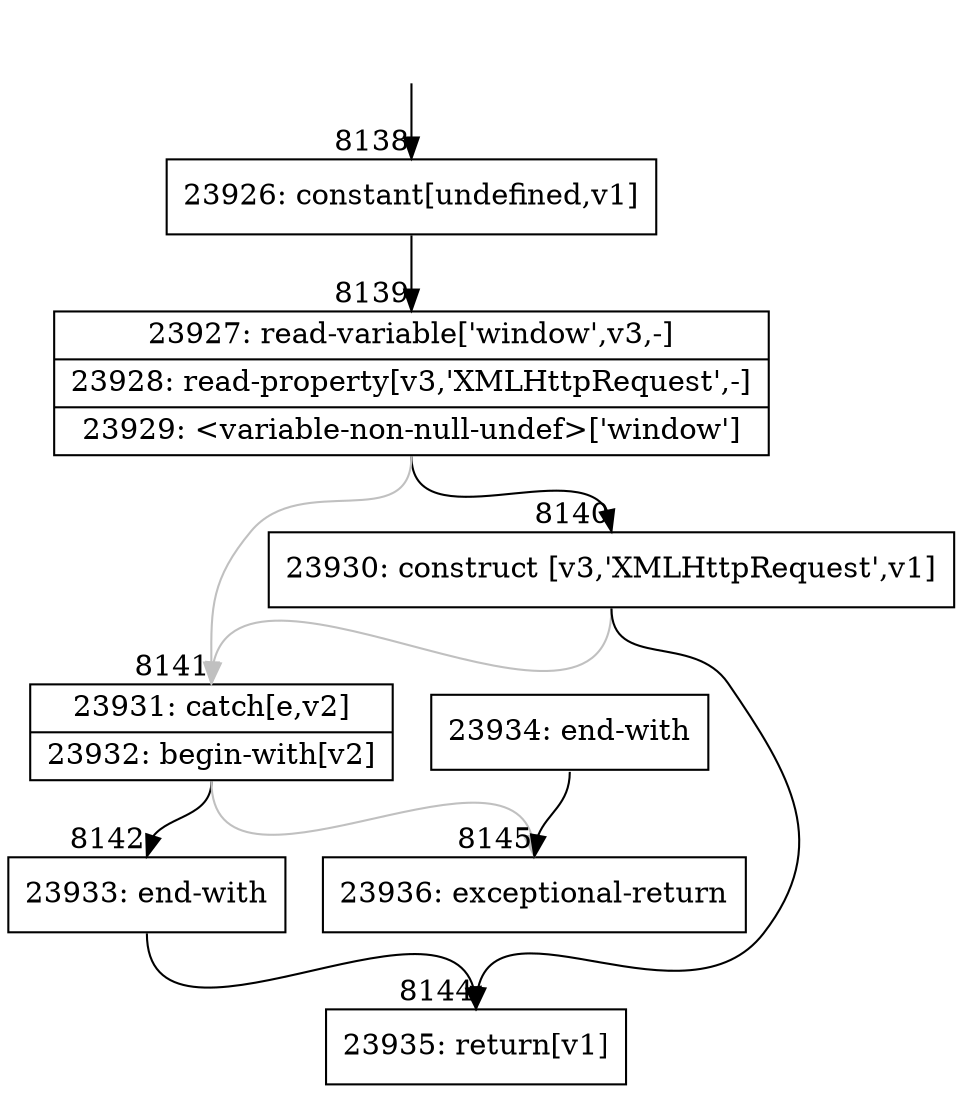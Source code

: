 digraph {
rankdir="TD"
BB_entry506[shape=none,label=""];
BB_entry506 -> BB8138 [tailport=s, headport=n, headlabel="    8138"]
BB8138 [shape=record label="{23926: constant[undefined,v1]}" ] 
BB8138 -> BB8139 [tailport=s, headport=n, headlabel="      8139"]
BB8139 [shape=record label="{23927: read-variable['window',v3,-]|23928: read-property[v3,'XMLHttpRequest',-]|23929: \<variable-non-null-undef\>['window']}" ] 
BB8139 -> BB8140 [tailport=s, headport=n, headlabel="      8140"]
BB8139 -> BB8141 [tailport=s, headport=n, color=gray, headlabel="      8141"]
BB8140 [shape=record label="{23930: construct [v3,'XMLHttpRequest',v1]}" ] 
BB8140 -> BB8144 [tailport=s, headport=n, headlabel="      8144"]
BB8140 -> BB8141 [tailport=s, headport=n, color=gray]
BB8141 [shape=record label="{23931: catch[e,v2]|23932: begin-with[v2]}" ] 
BB8141 -> BB8142 [tailport=s, headport=n, headlabel="      8142"]
BB8141 -> BB8145 [tailport=s, headport=n, color=gray, headlabel="      8145"]
BB8142 [shape=record label="{23933: end-with}" ] 
BB8142 -> BB8144 [tailport=s, headport=n]
BB8143 [shape=record label="{23934: end-with}" ] 
BB8143 -> BB8145 [tailport=s, headport=n]
BB8144 [shape=record label="{23935: return[v1]}" ] 
BB8145 [shape=record label="{23936: exceptional-return}" ] 
}
